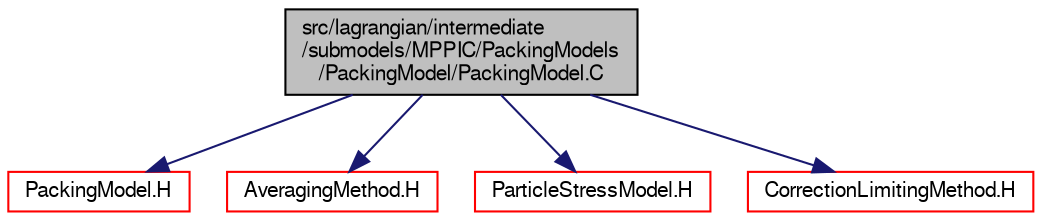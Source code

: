 digraph "src/lagrangian/intermediate/submodels/MPPIC/PackingModels/PackingModel/PackingModel.C"
{
  bgcolor="transparent";
  edge [fontname="FreeSans",fontsize="10",labelfontname="FreeSans",labelfontsize="10"];
  node [fontname="FreeSans",fontsize="10",shape=record];
  Node0 [label="src/lagrangian/intermediate\l/submodels/MPPIC/PackingModels\l/PackingModel/PackingModel.C",height=0.2,width=0.4,color="black", fillcolor="grey75", style="filled", fontcolor="black"];
  Node0 -> Node1 [color="midnightblue",fontsize="10",style="solid",fontname="FreeSans"];
  Node1 [label="PackingModel.H",height=0.2,width=0.4,color="red",URL="$a06119.html"];
  Node0 -> Node88 [color="midnightblue",fontsize="10",style="solid",fontname="FreeSans"];
  Node88 [label="AveragingMethod.H",height=0.2,width=0.4,color="red",URL="$a06011.html"];
  Node0 -> Node90 [color="midnightblue",fontsize="10",style="solid",fontname="FreeSans"];
  Node90 [label="ParticleStressModel.H",height=0.2,width=0.4,color="red",URL="$a06137.html"];
  Node0 -> Node118 [color="midnightblue",fontsize="10",style="solid",fontname="FreeSans"];
  Node118 [label="CorrectionLimitingMethod.H",height=0.2,width=0.4,color="red",URL="$a06047.html"];
}
